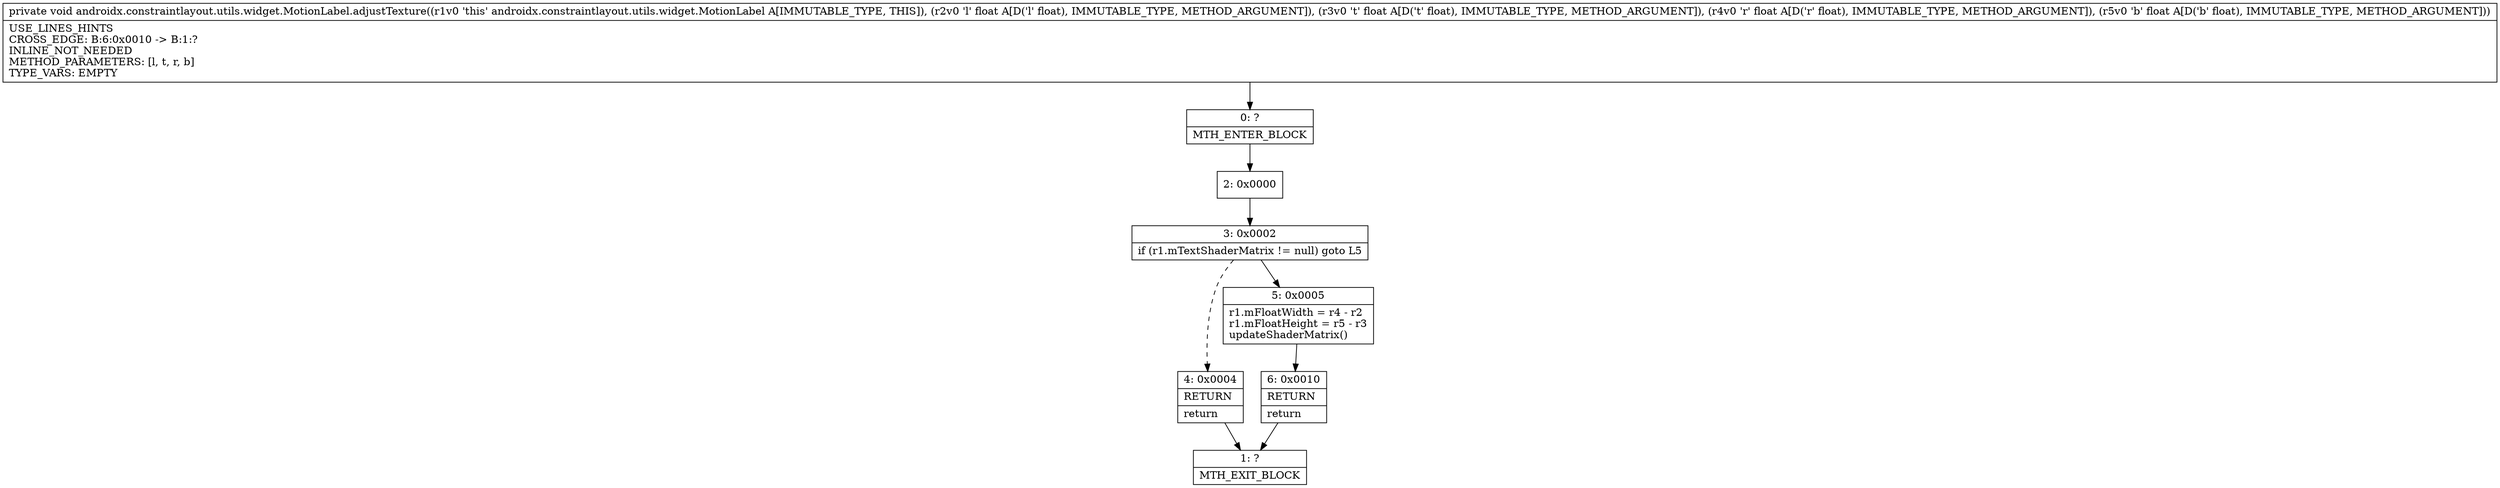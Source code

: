 digraph "CFG forandroidx.constraintlayout.utils.widget.MotionLabel.adjustTexture(FFFF)V" {
Node_0 [shape=record,label="{0\:\ ?|MTH_ENTER_BLOCK\l}"];
Node_2 [shape=record,label="{2\:\ 0x0000}"];
Node_3 [shape=record,label="{3\:\ 0x0002|if (r1.mTextShaderMatrix != null) goto L5\l}"];
Node_4 [shape=record,label="{4\:\ 0x0004|RETURN\l|return\l}"];
Node_1 [shape=record,label="{1\:\ ?|MTH_EXIT_BLOCK\l}"];
Node_5 [shape=record,label="{5\:\ 0x0005|r1.mFloatWidth = r4 \- r2\lr1.mFloatHeight = r5 \- r3\lupdateShaderMatrix()\l}"];
Node_6 [shape=record,label="{6\:\ 0x0010|RETURN\l|return\l}"];
MethodNode[shape=record,label="{private void androidx.constraintlayout.utils.widget.MotionLabel.adjustTexture((r1v0 'this' androidx.constraintlayout.utils.widget.MotionLabel A[IMMUTABLE_TYPE, THIS]), (r2v0 'l' float A[D('l' float), IMMUTABLE_TYPE, METHOD_ARGUMENT]), (r3v0 't' float A[D('t' float), IMMUTABLE_TYPE, METHOD_ARGUMENT]), (r4v0 'r' float A[D('r' float), IMMUTABLE_TYPE, METHOD_ARGUMENT]), (r5v0 'b' float A[D('b' float), IMMUTABLE_TYPE, METHOD_ARGUMENT]))  | USE_LINES_HINTS\lCROSS_EDGE: B:6:0x0010 \-\> B:1:?\lINLINE_NOT_NEEDED\lMETHOD_PARAMETERS: [l, t, r, b]\lTYPE_VARS: EMPTY\l}"];
MethodNode -> Node_0;Node_0 -> Node_2;
Node_2 -> Node_3;
Node_3 -> Node_4[style=dashed];
Node_3 -> Node_5;
Node_4 -> Node_1;
Node_5 -> Node_6;
Node_6 -> Node_1;
}

